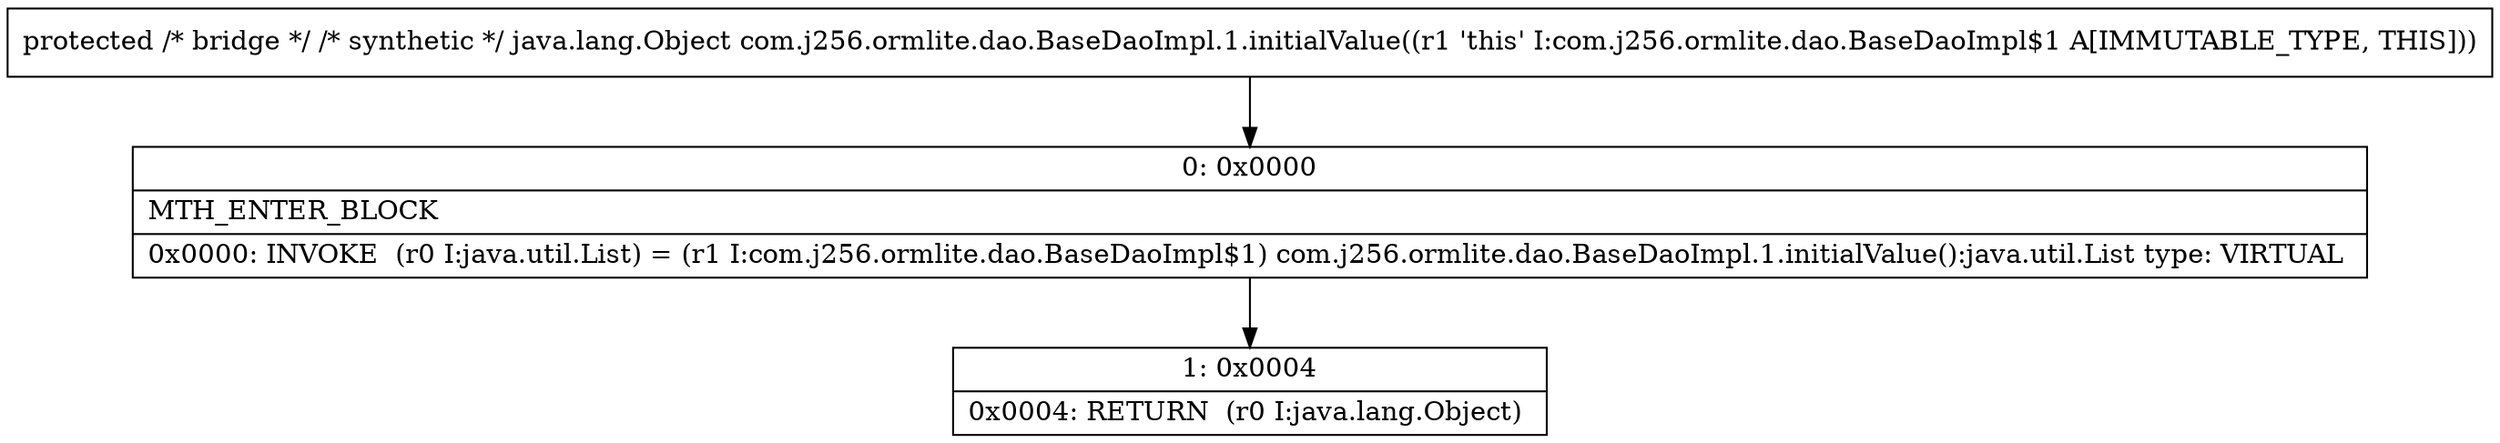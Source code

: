 digraph "CFG forcom.j256.ormlite.dao.BaseDaoImpl.1.initialValue()Ljava\/lang\/Object;" {
Node_0 [shape=record,label="{0\:\ 0x0000|MTH_ENTER_BLOCK\l|0x0000: INVOKE  (r0 I:java.util.List) = (r1 I:com.j256.ormlite.dao.BaseDaoImpl$1) com.j256.ormlite.dao.BaseDaoImpl.1.initialValue():java.util.List type: VIRTUAL \l}"];
Node_1 [shape=record,label="{1\:\ 0x0004|0x0004: RETURN  (r0 I:java.lang.Object) \l}"];
MethodNode[shape=record,label="{protected \/* bridge *\/ \/* synthetic *\/ java.lang.Object com.j256.ormlite.dao.BaseDaoImpl.1.initialValue((r1 'this' I:com.j256.ormlite.dao.BaseDaoImpl$1 A[IMMUTABLE_TYPE, THIS])) }"];
MethodNode -> Node_0;
Node_0 -> Node_1;
}

